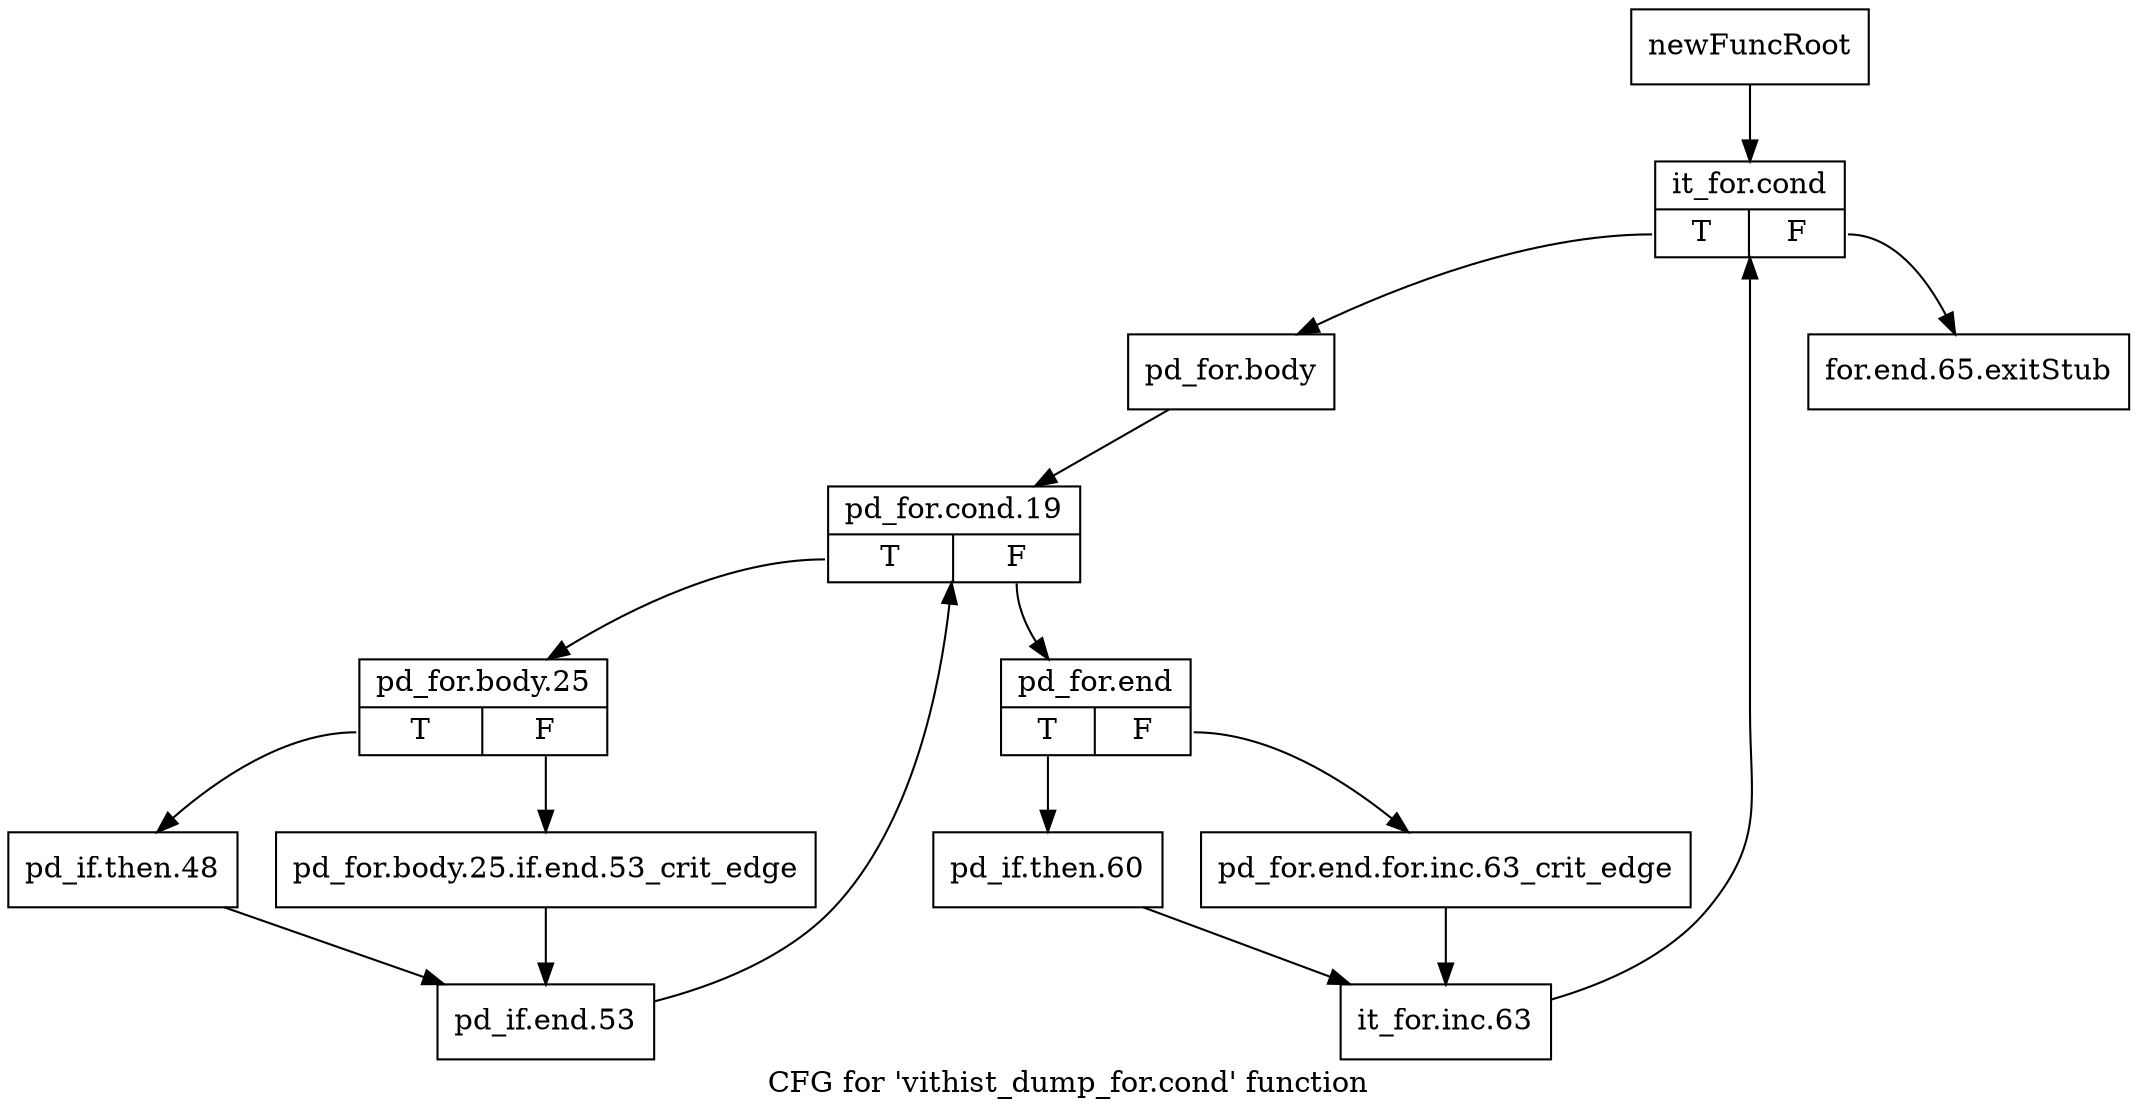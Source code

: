 digraph "CFG for 'vithist_dump_for.cond' function" {
	label="CFG for 'vithist_dump_for.cond' function";

	Node0x13ba520 [shape=record,label="{newFuncRoot}"];
	Node0x13ba520 -> Node0x13ba5c0;
	Node0x13ba570 [shape=record,label="{for.end.65.exitStub}"];
	Node0x13ba5c0 [shape=record,label="{it_for.cond|{<s0>T|<s1>F}}"];
	Node0x13ba5c0:s0 -> Node0x13ba610;
	Node0x13ba5c0:s1 -> Node0x13ba570;
	Node0x13ba610 [shape=record,label="{pd_for.body}"];
	Node0x13ba610 -> Node0x13ba660;
	Node0x13ba660 [shape=record,label="{pd_for.cond.19|{<s0>T|<s1>F}}"];
	Node0x13ba660:s0 -> Node0x13ba7f0;
	Node0x13ba660:s1 -> Node0x13ba6b0;
	Node0x13ba6b0 [shape=record,label="{pd_for.end|{<s0>T|<s1>F}}"];
	Node0x13ba6b0:s0 -> Node0x13ba750;
	Node0x13ba6b0:s1 -> Node0x13ba700;
	Node0x13ba700 [shape=record,label="{pd_for.end.for.inc.63_crit_edge}"];
	Node0x13ba700 -> Node0x13ba7a0;
	Node0x13ba750 [shape=record,label="{pd_if.then.60}"];
	Node0x13ba750 -> Node0x13ba7a0;
	Node0x13ba7a0 [shape=record,label="{it_for.inc.63}"];
	Node0x13ba7a0 -> Node0x13ba5c0;
	Node0x13ba7f0 [shape=record,label="{pd_for.body.25|{<s0>T|<s1>F}}"];
	Node0x13ba7f0:s0 -> Node0x13ba890;
	Node0x13ba7f0:s1 -> Node0x13ba840;
	Node0x13ba840 [shape=record,label="{pd_for.body.25.if.end.53_crit_edge}"];
	Node0x13ba840 -> Node0x13ba8e0;
	Node0x13ba890 [shape=record,label="{pd_if.then.48}"];
	Node0x13ba890 -> Node0x13ba8e0;
	Node0x13ba8e0 [shape=record,label="{pd_if.end.53}"];
	Node0x13ba8e0 -> Node0x13ba660;
}
